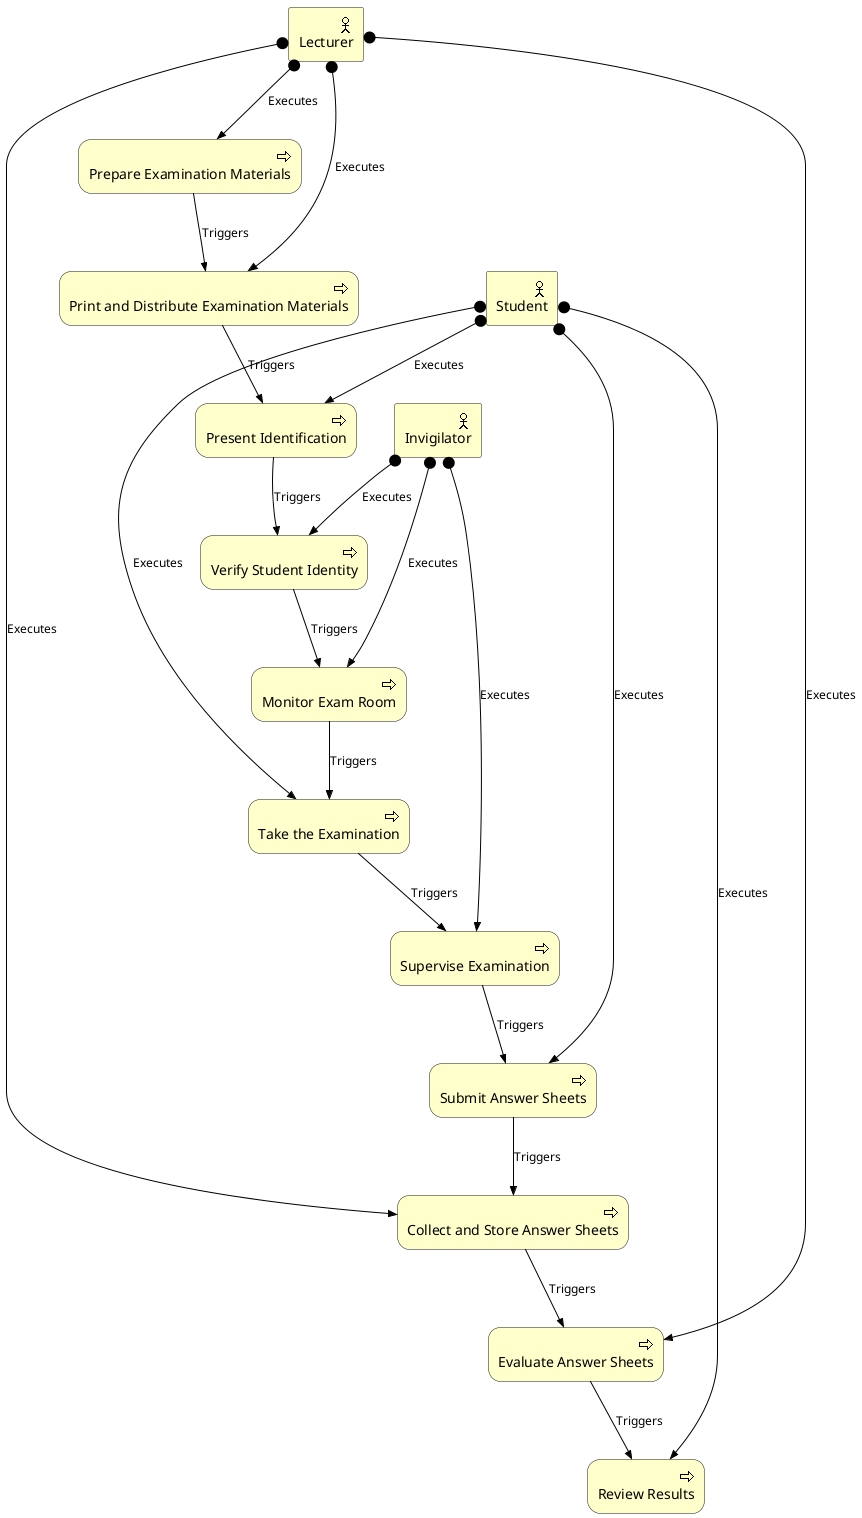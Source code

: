 @startuml 
top to bottom direction

!include <archimate/Archimate> 

' Define Business Actors
archimate #Business "Lecturer" as lecturer <<business-actor>>
archimate #Business "Student" as student <<business-actor>>
archimate #Business "Invigilator" as invigilator <<business-actor>>

' Define Business Processes
archimate #Business "Prepare Examination Materials" as prepareExamMaterials <<business-process>>
archimate #Business "Print and Distribute Examination Materials" as printAndDistribute <<business-process>>
archimate #Business "Present Identification" as presentIdentification <<business-process>>
archimate #Business "Verify Student Identity" as verifyIdentity <<business-process>>
archimate #Business "Monitor Exam Room" as monitorExamRoom <<business-process>>
archimate #Business "Take the Examination" as takeExamination <<business-process>>
archimate #Business "Supervise Examination" as superviseExam <<business-process>>
archimate #Business "Submit Answer Sheets" as submitAnswerSheets <<business-process>>
archimate #Business "Collect and Store Answer Sheets" as collectAnswerSheets <<business-process>>
archimate #Business "Evaluate Answer Sheets" as evaluateAnswerSheets <<business-process>>
archimate #Business "Review Results" as reviewResults <<business-process>>

' Relationships
lecturer @-->> prepareExamMaterials : "Executes"
lecturer @-->> printAndDistribute : "Executes"
student @-->> presentIdentification : "Executes"
invigilator @-->> verifyIdentity : "Executes"
invigilator @-->> monitorExamRoom : "Executes"
student @-->> takeExamination : "Executes"
invigilator @-->> superviseExam : "Executes"
student @-->> submitAnswerSheets : "Executes"
lecturer @-->> collectAnswerSheets : "Executes"
lecturer @-->> evaluateAnswerSheets : "Executes"
student @-->> reviewResults : "Executes"

' Define Triggers between processes
prepareExamMaterials -->> printAndDistribute : "Triggers"
printAndDistribute -->> presentIdentification : "Triggers"
presentIdentification -->> verifyIdentity : "Triggers"
verifyIdentity -->> monitorExamRoom : "Triggers"
monitorExamRoom -->> takeExamination : "Triggers"
takeExamination -->> superviseExam : "Triggers"
superviseExam -->> submitAnswerSheets : "Triggers"
submitAnswerSheets -->> collectAnswerSheets : "Triggers"
collectAnswerSheets -->> evaluateAnswerSheets : "Triggers"
evaluateAnswerSheets -->> reviewResults : "Triggers"

@enduml
